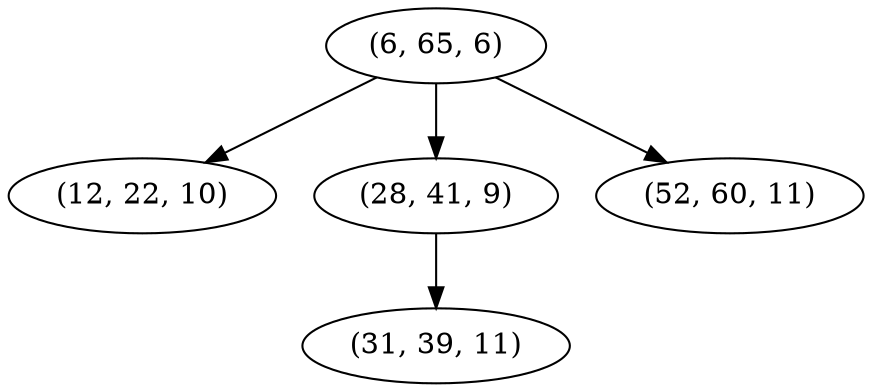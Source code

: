 digraph tree {
    "(6, 65, 6)";
    "(12, 22, 10)";
    "(28, 41, 9)";
    "(31, 39, 11)";
    "(52, 60, 11)";
    "(6, 65, 6)" -> "(12, 22, 10)";
    "(6, 65, 6)" -> "(28, 41, 9)";
    "(6, 65, 6)" -> "(52, 60, 11)";
    "(28, 41, 9)" -> "(31, 39, 11)";
}
